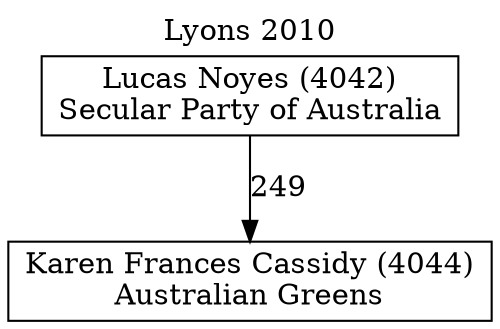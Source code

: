// House preference flow
digraph "Karen Frances Cassidy (4044)_Lyons_2010" {
	graph [label="Lyons 2010" labelloc=t mclimit=10]
	node [shape=box]
	"Karen Frances Cassidy (4044)" [label="Karen Frances Cassidy (4044)
Australian Greens"]
	"Lucas Noyes (4042)" [label="Lucas Noyes (4042)
Secular Party of Australia"]
	"Lucas Noyes (4042)" [label="Lucas Noyes (4042)
Secular Party of Australia"]
	"Lucas Noyes (4042)" -> "Karen Frances Cassidy (4044)" [label=249]
}
